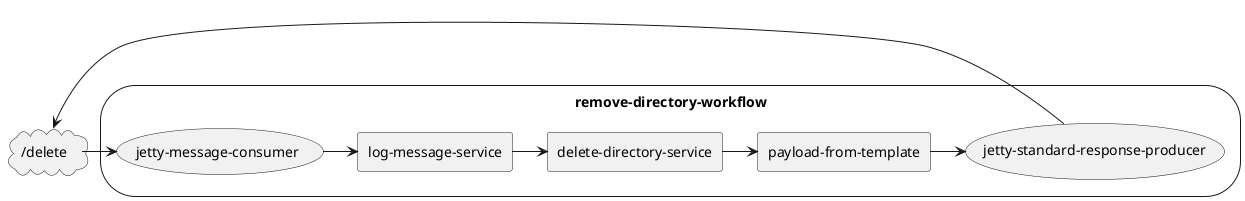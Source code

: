 @startuml
cloud cloud [
/delete
]
storage remove-directory-workflow {
usecase usecase [
jetty-message-consumer
]
rectangle rectangle1 [       
log-message-service
]
 rectangle rectangle2 [       
delete-directory-service
]
 rectangle rectangle3 [       
payload-from-template
]
usecase usecase2 [
jetty-standard-response-producer
] 
}
cloud -> usecase
usecase -> rectangle1
rectangle1 -> rectangle2
rectangle2 -> rectangle3
rectangle3 -> usecase2
usecase2 -> cloud
@enduml